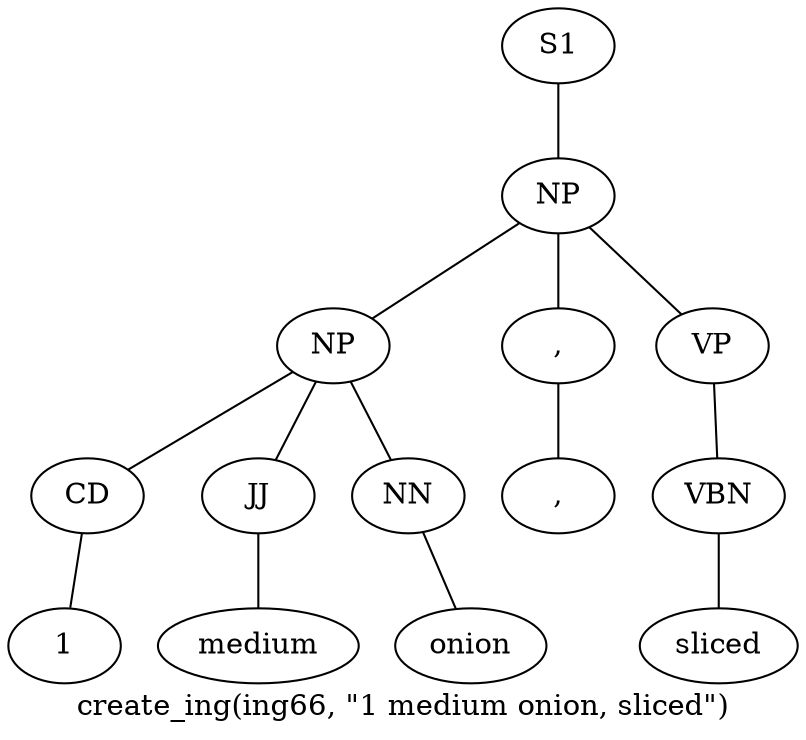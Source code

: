 graph SyntaxGraph {
	label = "create_ing(ing66, \"1 medium onion, sliced\")";
	Node0 [label="S1"];
	Node1 [label="NP"];
	Node2 [label="NP"];
	Node3 [label="CD"];
	Node4 [label="1"];
	Node5 [label="JJ"];
	Node6 [label="medium"];
	Node7 [label="NN"];
	Node8 [label="onion"];
	Node9 [label=","];
	Node10 [label=","];
	Node11 [label="VP"];
	Node12 [label="VBN"];
	Node13 [label="sliced"];

	Node0 -- Node1;
	Node1 -- Node2;
	Node1 -- Node9;
	Node1 -- Node11;
	Node2 -- Node3;
	Node2 -- Node5;
	Node2 -- Node7;
	Node3 -- Node4;
	Node5 -- Node6;
	Node7 -- Node8;
	Node9 -- Node10;
	Node11 -- Node12;
	Node12 -- Node13;
}